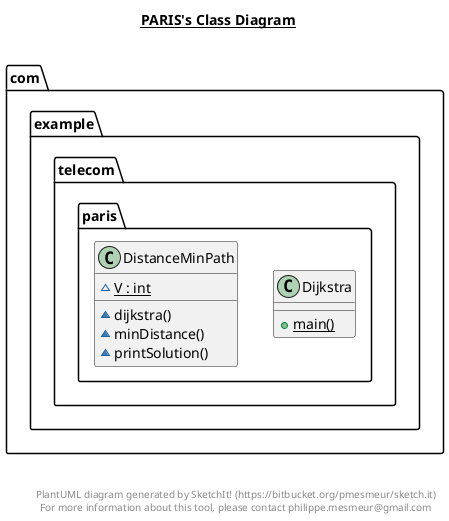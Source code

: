 @startuml

title __PARIS's Class Diagram__\n

  namespace com.example.telecom.paris {
    class com.example.telecom.paris.Dijkstra {
        {static} + main()
    }
  }
  

  namespace com.example.telecom.paris {
    class com.example.telecom.paris.DistanceMinPath {
        {static} ~ V : int
        ~ dijkstra()
        ~ minDistance()
        ~ printSolution()
    }
  }
  



right footer


PlantUML diagram generated by SketchIt! (https://bitbucket.org/pmesmeur/sketch.it)
For more information about this tool, please contact philippe.mesmeur@gmail.com
endfooter

@enduml
